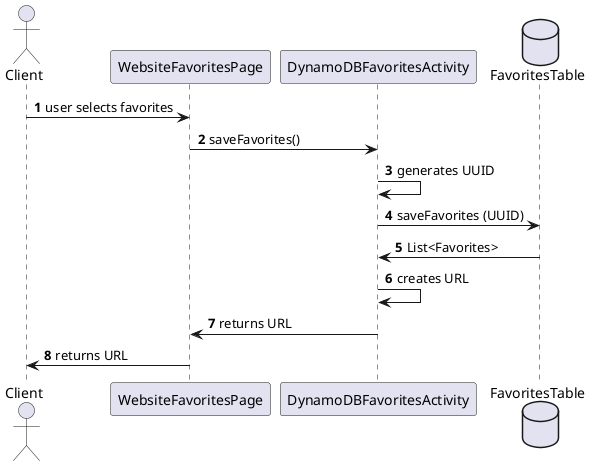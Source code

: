 @startuml
'https://plantuml.com/sequence-diagram
actor Client
participant WebsiteFavoritesPage
participant DynamoDBFavoritesActivity
database FavoritesTable
autonumber

Client -> WebsiteFavoritesPage: user selects favorites
WebsiteFavoritesPage -> DynamoDBFavoritesActivity: saveFavorites()

DynamoDBFavoritesActivity -> DynamoDBFavoritesActivity: generates UUID
DynamoDBFavoritesActivity -> FavoritesTable: saveFavorites (UUID)
DynamoDBFavoritesActivity <- FavoritesTable: List<Favorites>
DynamoDBFavoritesActivity -> DynamoDBFavoritesActivity: creates URL
DynamoDBFavoritesActivity -> WebsiteFavoritesPage: returns URL
Client<- WebsiteFavoritesPage: returns URL
@enduml